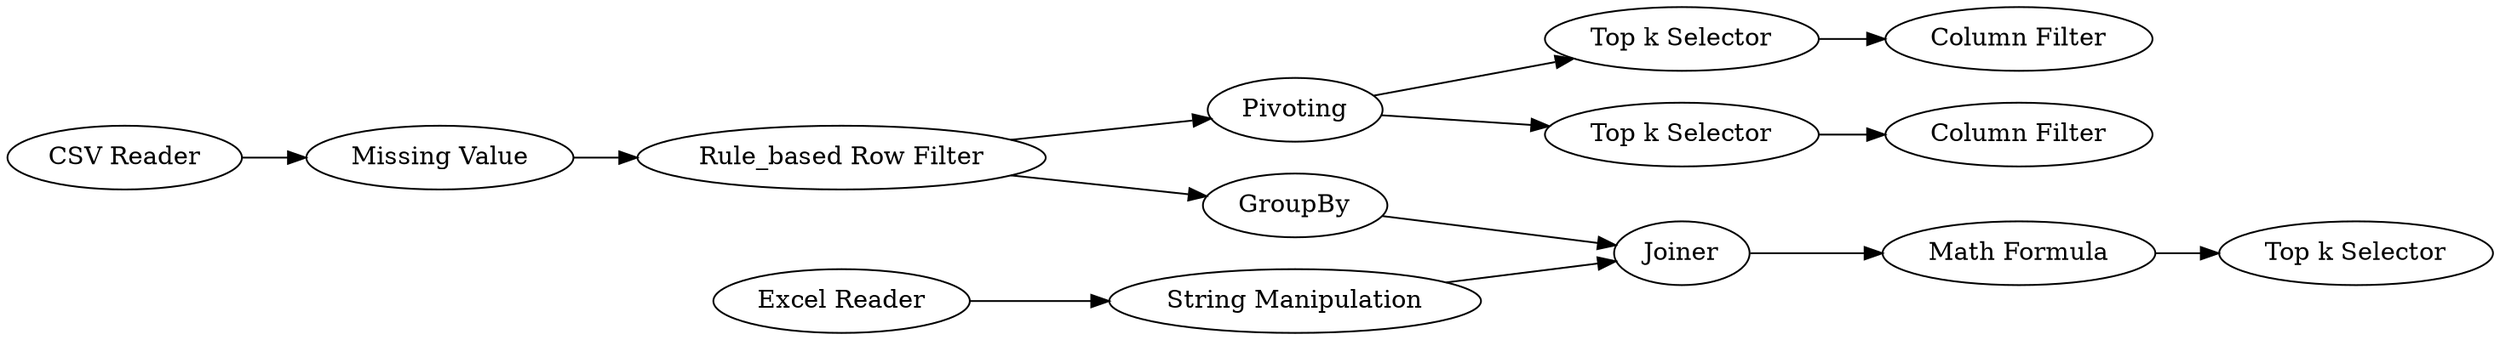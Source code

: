 digraph {
	11 -> 15
	24 -> 26
	23 -> 24
	5 -> 22
	22 -> 14
	1 -> 5
	15 -> 17
	23 -> 25
	17 -> 18
	25 -> 27
	14 -> 15
	10 -> 11
	22 -> 23
	5 [label="Missing Value"]
	24 [label="Top k Selector"]
	27 [label="Column Filter"]
	1 [label="CSV Reader"]
	22 [label="Rule_based Row Filter"]
	11 [label="String Manipulation"]
	18 [label="Top k Selector"]
	23 [label=Pivoting]
	26 [label="Column Filter"]
	15 [label=Joiner]
	25 [label="Top k Selector"]
	14 [label=GroupBy]
	17 [label="Math Formula"]
	10 [label="Excel Reader"]
	rankdir=LR
}
